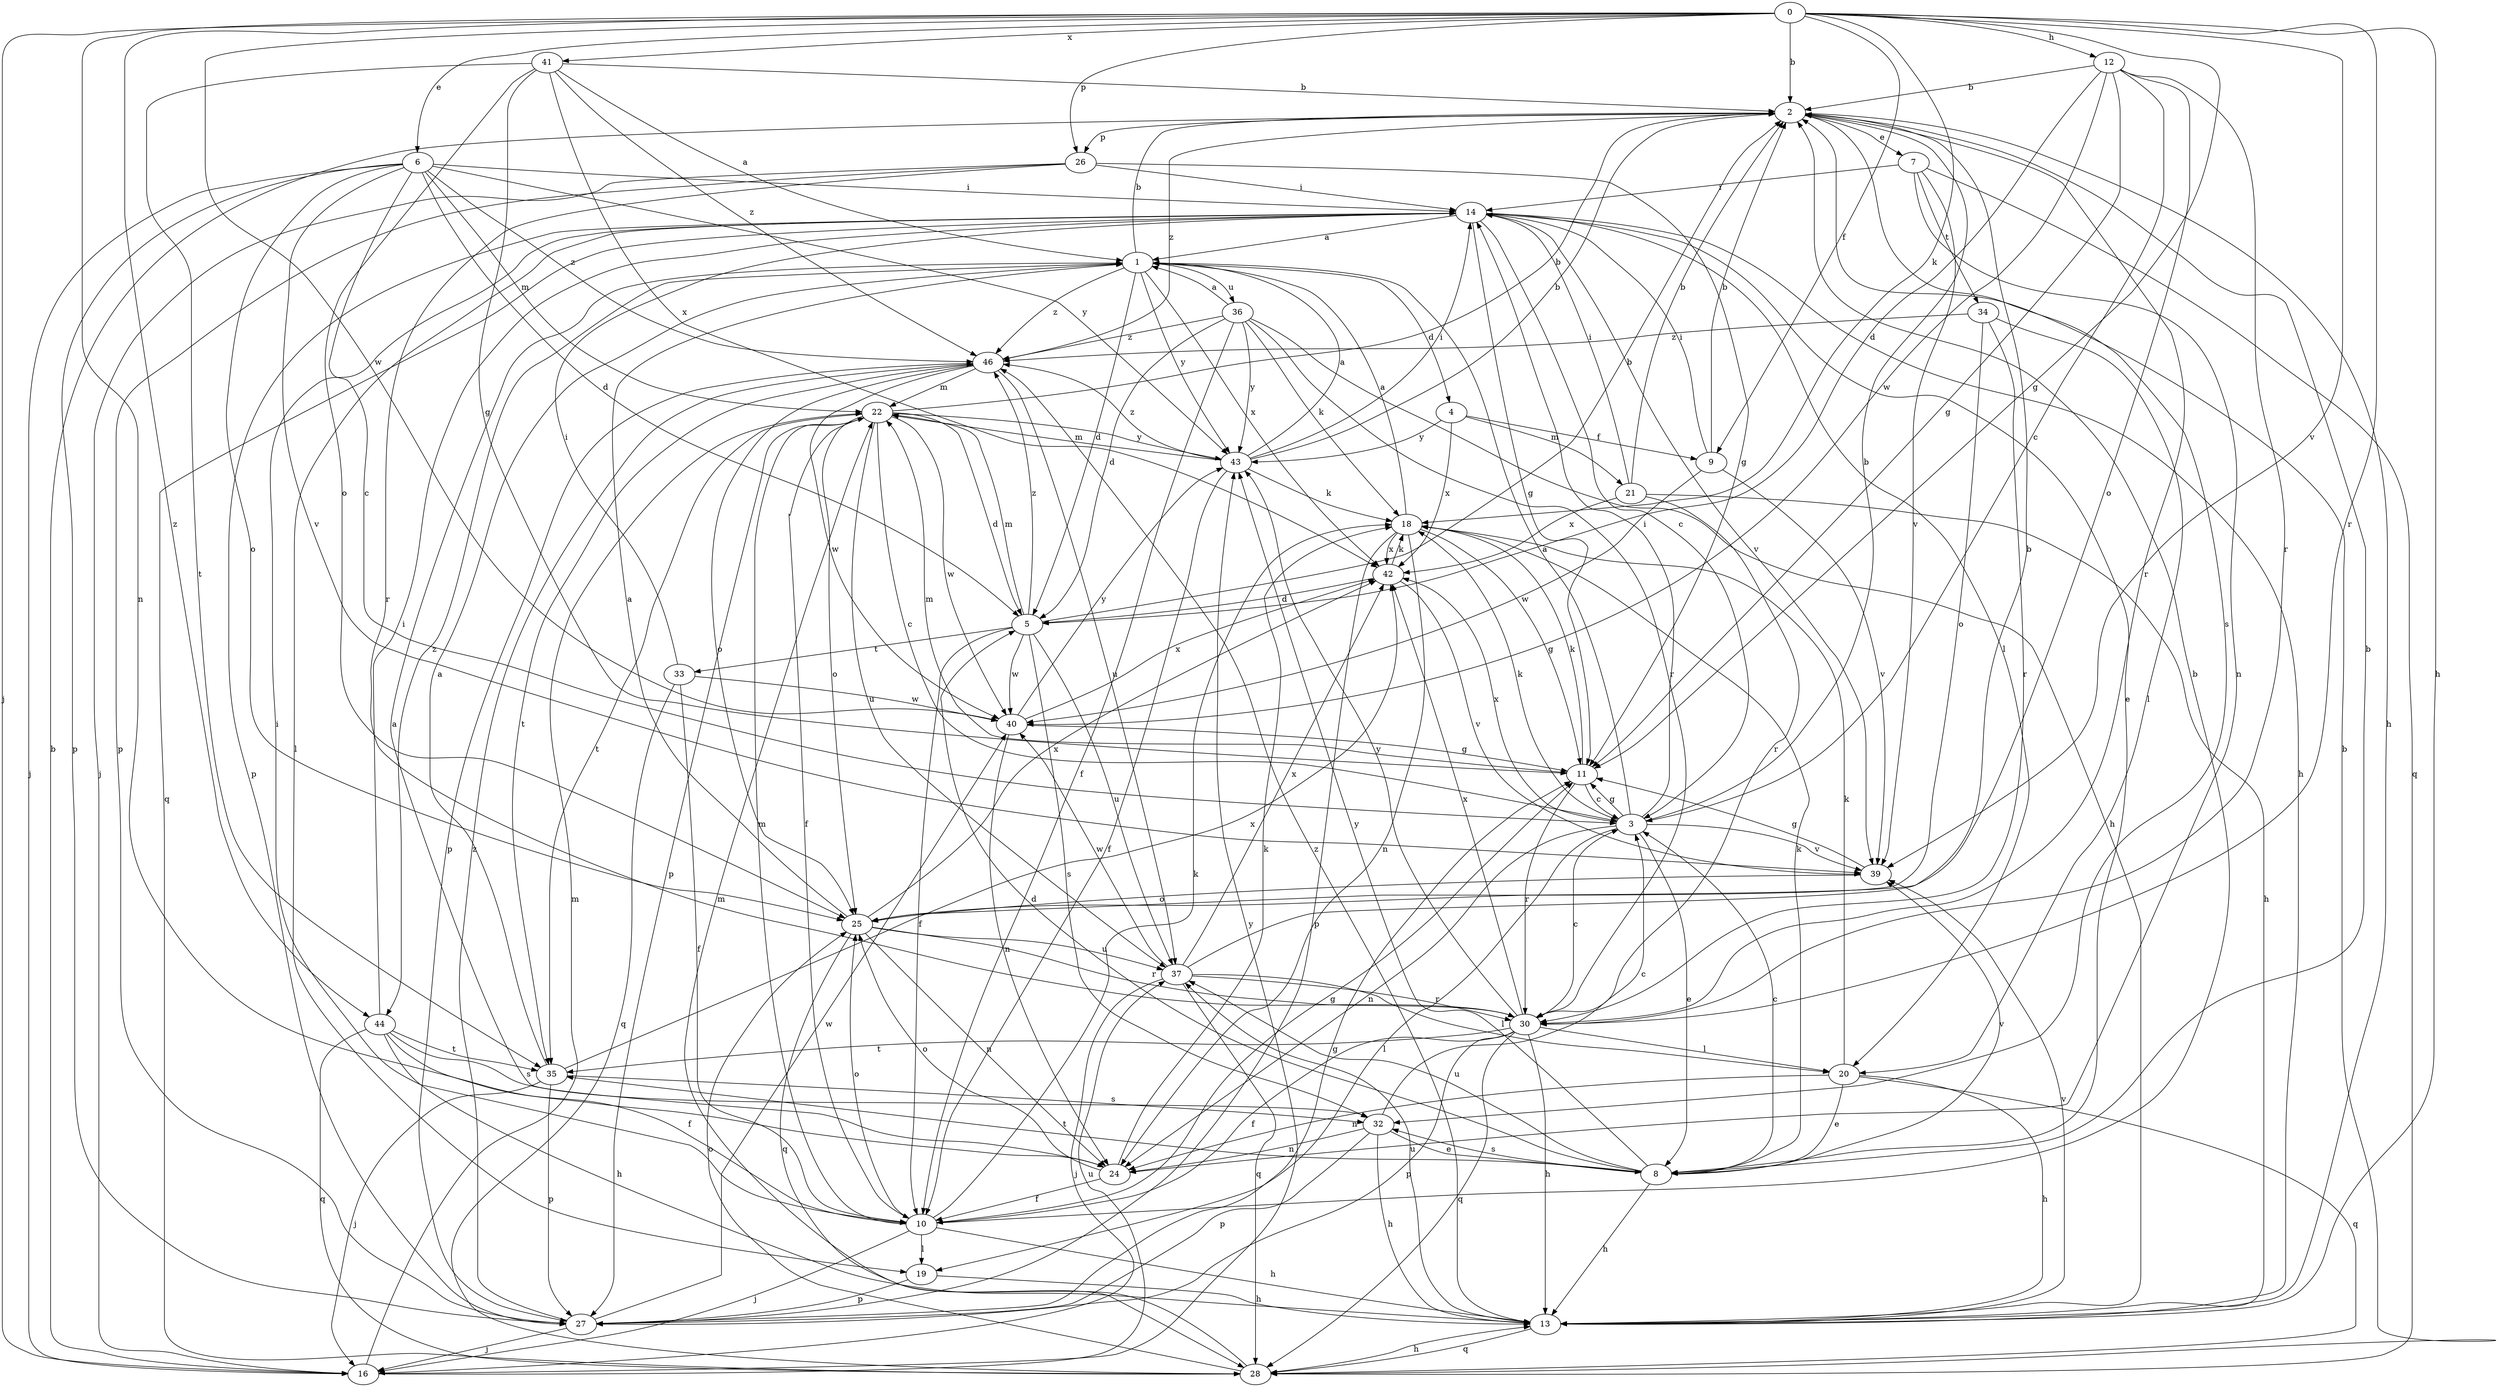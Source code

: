 strict digraph  {
0;
1;
2;
3;
4;
5;
6;
7;
8;
9;
10;
11;
12;
13;
14;
16;
18;
19;
20;
21;
22;
24;
25;
26;
27;
28;
30;
32;
33;
34;
35;
36;
37;
39;
40;
41;
42;
43;
44;
46;
0 -> 2  [label=b];
0 -> 6  [label=e];
0 -> 9  [label=f];
0 -> 11  [label=g];
0 -> 12  [label=h];
0 -> 13  [label=h];
0 -> 16  [label=j];
0 -> 18  [label=k];
0 -> 24  [label=n];
0 -> 26  [label=p];
0 -> 30  [label=r];
0 -> 39  [label=v];
0 -> 40  [label=w];
0 -> 41  [label=x];
0 -> 44  [label=z];
1 -> 2  [label=b];
1 -> 4  [label=d];
1 -> 5  [label=d];
1 -> 36  [label=u];
1 -> 42  [label=x];
1 -> 43  [label=y];
1 -> 44  [label=z];
1 -> 46  [label=z];
2 -> 7  [label=e];
2 -> 13  [label=h];
2 -> 26  [label=p];
2 -> 30  [label=r];
2 -> 32  [label=s];
2 -> 46  [label=z];
3 -> 1  [label=a];
3 -> 2  [label=b];
3 -> 8  [label=e];
3 -> 11  [label=g];
3 -> 14  [label=i];
3 -> 18  [label=k];
3 -> 19  [label=l];
3 -> 24  [label=n];
3 -> 39  [label=v];
3 -> 42  [label=x];
4 -> 9  [label=f];
4 -> 21  [label=m];
4 -> 42  [label=x];
4 -> 43  [label=y];
5 -> 2  [label=b];
5 -> 10  [label=f];
5 -> 22  [label=m];
5 -> 32  [label=s];
5 -> 33  [label=t];
5 -> 37  [label=u];
5 -> 40  [label=w];
5 -> 46  [label=z];
6 -> 3  [label=c];
6 -> 5  [label=d];
6 -> 14  [label=i];
6 -> 16  [label=j];
6 -> 22  [label=m];
6 -> 25  [label=o];
6 -> 27  [label=p];
6 -> 39  [label=v];
6 -> 43  [label=y];
6 -> 46  [label=z];
7 -> 14  [label=i];
7 -> 24  [label=n];
7 -> 28  [label=q];
7 -> 34  [label=t];
7 -> 39  [label=v];
8 -> 2  [label=b];
8 -> 3  [label=c];
8 -> 5  [label=d];
8 -> 13  [label=h];
8 -> 18  [label=k];
8 -> 32  [label=s];
8 -> 35  [label=t];
8 -> 37  [label=u];
8 -> 39  [label=v];
8 -> 43  [label=y];
9 -> 2  [label=b];
9 -> 14  [label=i];
9 -> 39  [label=v];
9 -> 40  [label=w];
10 -> 2  [label=b];
10 -> 11  [label=g];
10 -> 13  [label=h];
10 -> 14  [label=i];
10 -> 16  [label=j];
10 -> 18  [label=k];
10 -> 19  [label=l];
10 -> 22  [label=m];
10 -> 25  [label=o];
11 -> 3  [label=c];
11 -> 18  [label=k];
11 -> 22  [label=m];
11 -> 30  [label=r];
12 -> 2  [label=b];
12 -> 3  [label=c];
12 -> 5  [label=d];
12 -> 11  [label=g];
12 -> 25  [label=o];
12 -> 30  [label=r];
12 -> 40  [label=w];
13 -> 28  [label=q];
13 -> 37  [label=u];
13 -> 39  [label=v];
13 -> 46  [label=z];
14 -> 1  [label=a];
14 -> 3  [label=c];
14 -> 8  [label=e];
14 -> 11  [label=g];
14 -> 13  [label=h];
14 -> 19  [label=l];
14 -> 20  [label=l];
14 -> 27  [label=p];
14 -> 28  [label=q];
14 -> 39  [label=v];
16 -> 2  [label=b];
16 -> 22  [label=m];
16 -> 37  [label=u];
16 -> 43  [label=y];
18 -> 1  [label=a];
18 -> 11  [label=g];
18 -> 24  [label=n];
18 -> 27  [label=p];
18 -> 42  [label=x];
19 -> 13  [label=h];
19 -> 27  [label=p];
20 -> 8  [label=e];
20 -> 13  [label=h];
20 -> 18  [label=k];
20 -> 24  [label=n];
20 -> 28  [label=q];
21 -> 2  [label=b];
21 -> 13  [label=h];
21 -> 14  [label=i];
21 -> 30  [label=r];
21 -> 42  [label=x];
22 -> 2  [label=b];
22 -> 3  [label=c];
22 -> 5  [label=d];
22 -> 10  [label=f];
22 -> 25  [label=o];
22 -> 27  [label=p];
22 -> 35  [label=t];
22 -> 37  [label=u];
22 -> 40  [label=w];
22 -> 43  [label=y];
24 -> 1  [label=a];
24 -> 10  [label=f];
24 -> 18  [label=k];
24 -> 25  [label=o];
25 -> 1  [label=a];
25 -> 24  [label=n];
25 -> 28  [label=q];
25 -> 30  [label=r];
25 -> 37  [label=u];
25 -> 42  [label=x];
26 -> 11  [label=g];
26 -> 14  [label=i];
26 -> 16  [label=j];
26 -> 27  [label=p];
26 -> 30  [label=r];
27 -> 11  [label=g];
27 -> 16  [label=j];
27 -> 40  [label=w];
27 -> 46  [label=z];
28 -> 2  [label=b];
28 -> 13  [label=h];
28 -> 22  [label=m];
28 -> 25  [label=o];
30 -> 3  [label=c];
30 -> 10  [label=f];
30 -> 13  [label=h];
30 -> 20  [label=l];
30 -> 27  [label=p];
30 -> 28  [label=q];
30 -> 35  [label=t];
30 -> 42  [label=x];
30 -> 43  [label=y];
32 -> 3  [label=c];
32 -> 8  [label=e];
32 -> 13  [label=h];
32 -> 24  [label=n];
32 -> 27  [label=p];
33 -> 10  [label=f];
33 -> 14  [label=i];
33 -> 28  [label=q];
33 -> 40  [label=w];
34 -> 20  [label=l];
34 -> 25  [label=o];
34 -> 30  [label=r];
34 -> 46  [label=z];
35 -> 1  [label=a];
35 -> 16  [label=j];
35 -> 27  [label=p];
35 -> 32  [label=s];
35 -> 42  [label=x];
36 -> 1  [label=a];
36 -> 5  [label=d];
36 -> 10  [label=f];
36 -> 13  [label=h];
36 -> 18  [label=k];
36 -> 30  [label=r];
36 -> 43  [label=y];
36 -> 46  [label=z];
37 -> 2  [label=b];
37 -> 16  [label=j];
37 -> 20  [label=l];
37 -> 28  [label=q];
37 -> 30  [label=r];
37 -> 40  [label=w];
37 -> 42  [label=x];
39 -> 11  [label=g];
39 -> 25  [label=o];
40 -> 11  [label=g];
40 -> 24  [label=n];
40 -> 42  [label=x];
40 -> 43  [label=y];
41 -> 1  [label=a];
41 -> 2  [label=b];
41 -> 11  [label=g];
41 -> 25  [label=o];
41 -> 35  [label=t];
41 -> 42  [label=x];
41 -> 46  [label=z];
42 -> 5  [label=d];
42 -> 18  [label=k];
42 -> 39  [label=v];
43 -> 1  [label=a];
43 -> 2  [label=b];
43 -> 10  [label=f];
43 -> 14  [label=i];
43 -> 18  [label=k];
43 -> 22  [label=m];
43 -> 46  [label=z];
44 -> 10  [label=f];
44 -> 13  [label=h];
44 -> 14  [label=i];
44 -> 28  [label=q];
44 -> 32  [label=s];
44 -> 35  [label=t];
46 -> 22  [label=m];
46 -> 25  [label=o];
46 -> 27  [label=p];
46 -> 35  [label=t];
46 -> 37  [label=u];
46 -> 40  [label=w];
}
